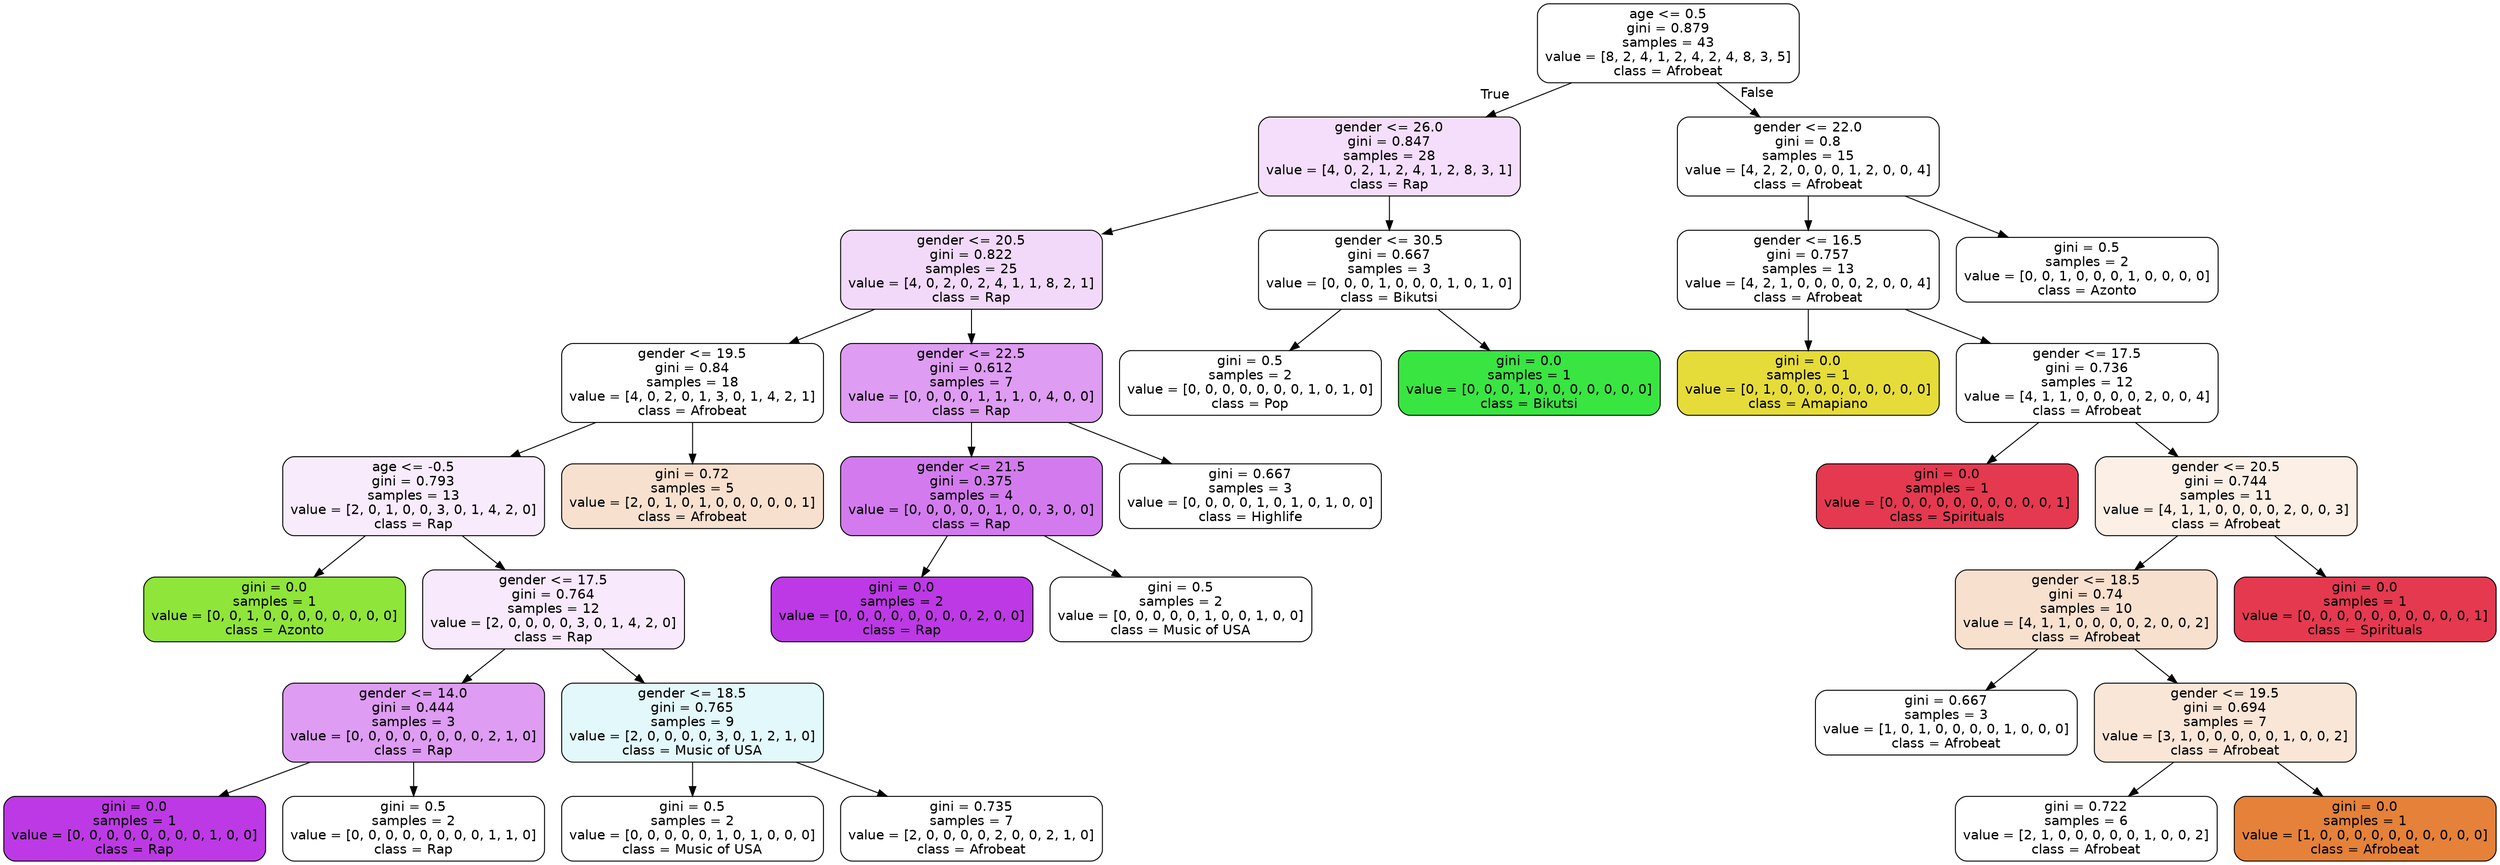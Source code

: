 digraph Tree {
node [shape=box, style="filled, rounded", color="black", fontname="helvetica"] ;
edge [fontname="helvetica"] ;
0 [label="age <= 0.5\ngini = 0.879\nsamples = 43\nvalue = [8, 2, 4, 1, 2, 4, 2, 4, 8, 3, 5]\nclass = Afrobeat", fillcolor="#ffffff"] ;
1 [label="gender <= 26.0\ngini = 0.847\nsamples = 28\nvalue = [4, 0, 2, 1, 2, 4, 1, 2, 8, 3, 1]\nclass = Rap", fillcolor="#f4defb"] ;
0 -> 1 [labeldistance=2.5, labelangle=45, headlabel="True"] ;
2 [label="gender <= 20.5\ngini = 0.822\nsamples = 25\nvalue = [4, 0, 2, 0, 2, 4, 1, 1, 8, 2, 1]\nclass = Rap", fillcolor="#f2d9fa"] ;
1 -> 2 ;
3 [label="gender <= 19.5\ngini = 0.84\nsamples = 18\nvalue = [4, 0, 2, 0, 1, 3, 0, 1, 4, 2, 1]\nclass = Afrobeat", fillcolor="#ffffff"] ;
2 -> 3 ;
4 [label="age <= -0.5\ngini = 0.793\nsamples = 13\nvalue = [2, 0, 1, 0, 0, 3, 0, 1, 4, 2, 0]\nclass = Rap", fillcolor="#f8ebfc"] ;
3 -> 4 ;
5 [label="gini = 0.0\nsamples = 1\nvalue = [0, 0, 1, 0, 0, 0, 0, 0, 0, 0, 0]\nclass = Azonto", fillcolor="#8fe539"] ;
4 -> 5 ;
6 [label="gender <= 17.5\ngini = 0.764\nsamples = 12\nvalue = [2, 0, 0, 0, 0, 3, 0, 1, 4, 2, 0]\nclass = Rap", fillcolor="#f8e9fc"] ;
4 -> 6 ;
7 [label="gender <= 14.0\ngini = 0.444\nsamples = 3\nvalue = [0, 0, 0, 0, 0, 0, 0, 0, 2, 1, 0]\nclass = Rap", fillcolor="#de9cf2"] ;
6 -> 7 ;
8 [label="gini = 0.0\nsamples = 1\nvalue = [0, 0, 0, 0, 0, 0, 0, 0, 1, 0, 0]\nclass = Rap", fillcolor="#bd39e5"] ;
7 -> 8 ;
9 [label="gini = 0.5\nsamples = 2\nvalue = [0, 0, 0, 0, 0, 0, 0, 0, 1, 1, 0]\nclass = Rap", fillcolor="#ffffff"] ;
7 -> 9 ;
10 [label="gender <= 18.5\ngini = 0.765\nsamples = 9\nvalue = [2, 0, 0, 0, 0, 3, 0, 1, 2, 1, 0]\nclass = Music of USA", fillcolor="#e3f8fb"] ;
6 -> 10 ;
11 [label="gini = 0.5\nsamples = 2\nvalue = [0, 0, 0, 0, 0, 1, 0, 1, 0, 0, 0]\nclass = Music of USA", fillcolor="#ffffff"] ;
10 -> 11 ;
12 [label="gini = 0.735\nsamples = 7\nvalue = [2, 0, 0, 0, 0, 2, 0, 0, 2, 1, 0]\nclass = Afrobeat", fillcolor="#ffffff"] ;
10 -> 12 ;
13 [label="gini = 0.72\nsamples = 5\nvalue = [2, 0, 1, 0, 1, 0, 0, 0, 0, 0, 1]\nclass = Afrobeat", fillcolor="#f8e0ce"] ;
3 -> 13 ;
14 [label="gender <= 22.5\ngini = 0.612\nsamples = 7\nvalue = [0, 0, 0, 0, 1, 1, 1, 0, 4, 0, 0]\nclass = Rap", fillcolor="#de9cf2"] ;
2 -> 14 ;
15 [label="gender <= 21.5\ngini = 0.375\nsamples = 4\nvalue = [0, 0, 0, 0, 0, 1, 0, 0, 3, 0, 0]\nclass = Rap", fillcolor="#d37bee"] ;
14 -> 15 ;
16 [label="gini = 0.0\nsamples = 2\nvalue = [0, 0, 0, 0, 0, 0, 0, 0, 2, 0, 0]\nclass = Rap", fillcolor="#bd39e5"] ;
15 -> 16 ;
17 [label="gini = 0.5\nsamples = 2\nvalue = [0, 0, 0, 0, 0, 1, 0, 0, 1, 0, 0]\nclass = Music of USA", fillcolor="#ffffff"] ;
15 -> 17 ;
18 [label="gini = 0.667\nsamples = 3\nvalue = [0, 0, 0, 0, 1, 0, 1, 0, 1, 0, 0]\nclass = Highlife", fillcolor="#ffffff"] ;
14 -> 18 ;
19 [label="gender <= 30.5\ngini = 0.667\nsamples = 3\nvalue = [0, 0, 0, 1, 0, 0, 0, 1, 0, 1, 0]\nclass = Bikutsi", fillcolor="#ffffff"] ;
1 -> 19 ;
20 [label="gini = 0.5\nsamples = 2\nvalue = [0, 0, 0, 0, 0, 0, 0, 1, 0, 1, 0]\nclass = Pop", fillcolor="#ffffff"] ;
19 -> 20 ;
21 [label="gini = 0.0\nsamples = 1\nvalue = [0, 0, 0, 1, 0, 0, 0, 0, 0, 0, 0]\nclass = Bikutsi", fillcolor="#39e541"] ;
19 -> 21 ;
22 [label="gender <= 22.0\ngini = 0.8\nsamples = 15\nvalue = [4, 2, 2, 0, 0, 0, 1, 2, 0, 0, 4]\nclass = Afrobeat", fillcolor="#ffffff"] ;
0 -> 22 [labeldistance=2.5, labelangle=-45, headlabel="False"] ;
23 [label="gender <= 16.5\ngini = 0.757\nsamples = 13\nvalue = [4, 2, 1, 0, 0, 0, 0, 2, 0, 0, 4]\nclass = Afrobeat", fillcolor="#ffffff"] ;
22 -> 23 ;
24 [label="gini = 0.0\nsamples = 1\nvalue = [0, 1, 0, 0, 0, 0, 0, 0, 0, 0, 0]\nclass = Amapiano", fillcolor="#e5dc39"] ;
23 -> 24 ;
25 [label="gender <= 17.5\ngini = 0.736\nsamples = 12\nvalue = [4, 1, 1, 0, 0, 0, 0, 2, 0, 0, 4]\nclass = Afrobeat", fillcolor="#ffffff"] ;
23 -> 25 ;
26 [label="gini = 0.0\nsamples = 1\nvalue = [0, 0, 0, 0, 0, 0, 0, 0, 0, 0, 1]\nclass = Spirituals", fillcolor="#e53950"] ;
25 -> 26 ;
27 [label="gender <= 20.5\ngini = 0.744\nsamples = 11\nvalue = [4, 1, 1, 0, 0, 0, 0, 2, 0, 0, 3]\nclass = Afrobeat", fillcolor="#fcefe6"] ;
25 -> 27 ;
28 [label="gender <= 18.5\ngini = 0.74\nsamples = 10\nvalue = [4, 1, 1, 0, 0, 0, 0, 2, 0, 0, 2]\nclass = Afrobeat", fillcolor="#f8e0ce"] ;
27 -> 28 ;
29 [label="gini = 0.667\nsamples = 3\nvalue = [1, 0, 1, 0, 0, 0, 0, 1, 0, 0, 0]\nclass = Afrobeat", fillcolor="#ffffff"] ;
28 -> 29 ;
30 [label="gender <= 19.5\ngini = 0.694\nsamples = 7\nvalue = [3, 1, 0, 0, 0, 0, 0, 1, 0, 0, 2]\nclass = Afrobeat", fillcolor="#fae6d7"] ;
28 -> 30 ;
31 [label="gini = 0.722\nsamples = 6\nvalue = [2, 1, 0, 0, 0, 0, 0, 1, 0, 0, 2]\nclass = Afrobeat", fillcolor="#ffffff"] ;
30 -> 31 ;
32 [label="gini = 0.0\nsamples = 1\nvalue = [1, 0, 0, 0, 0, 0, 0, 0, 0, 0, 0]\nclass = Afrobeat", fillcolor="#e58139"] ;
30 -> 32 ;
33 [label="gini = 0.0\nsamples = 1\nvalue = [0, 0, 0, 0, 0, 0, 0, 0, 0, 0, 1]\nclass = Spirituals", fillcolor="#e53950"] ;
27 -> 33 ;
34 [label="gini = 0.5\nsamples = 2\nvalue = [0, 0, 1, 0, 0, 0, 1, 0, 0, 0, 0]\nclass = Azonto", fillcolor="#ffffff"] ;
22 -> 34 ;
}